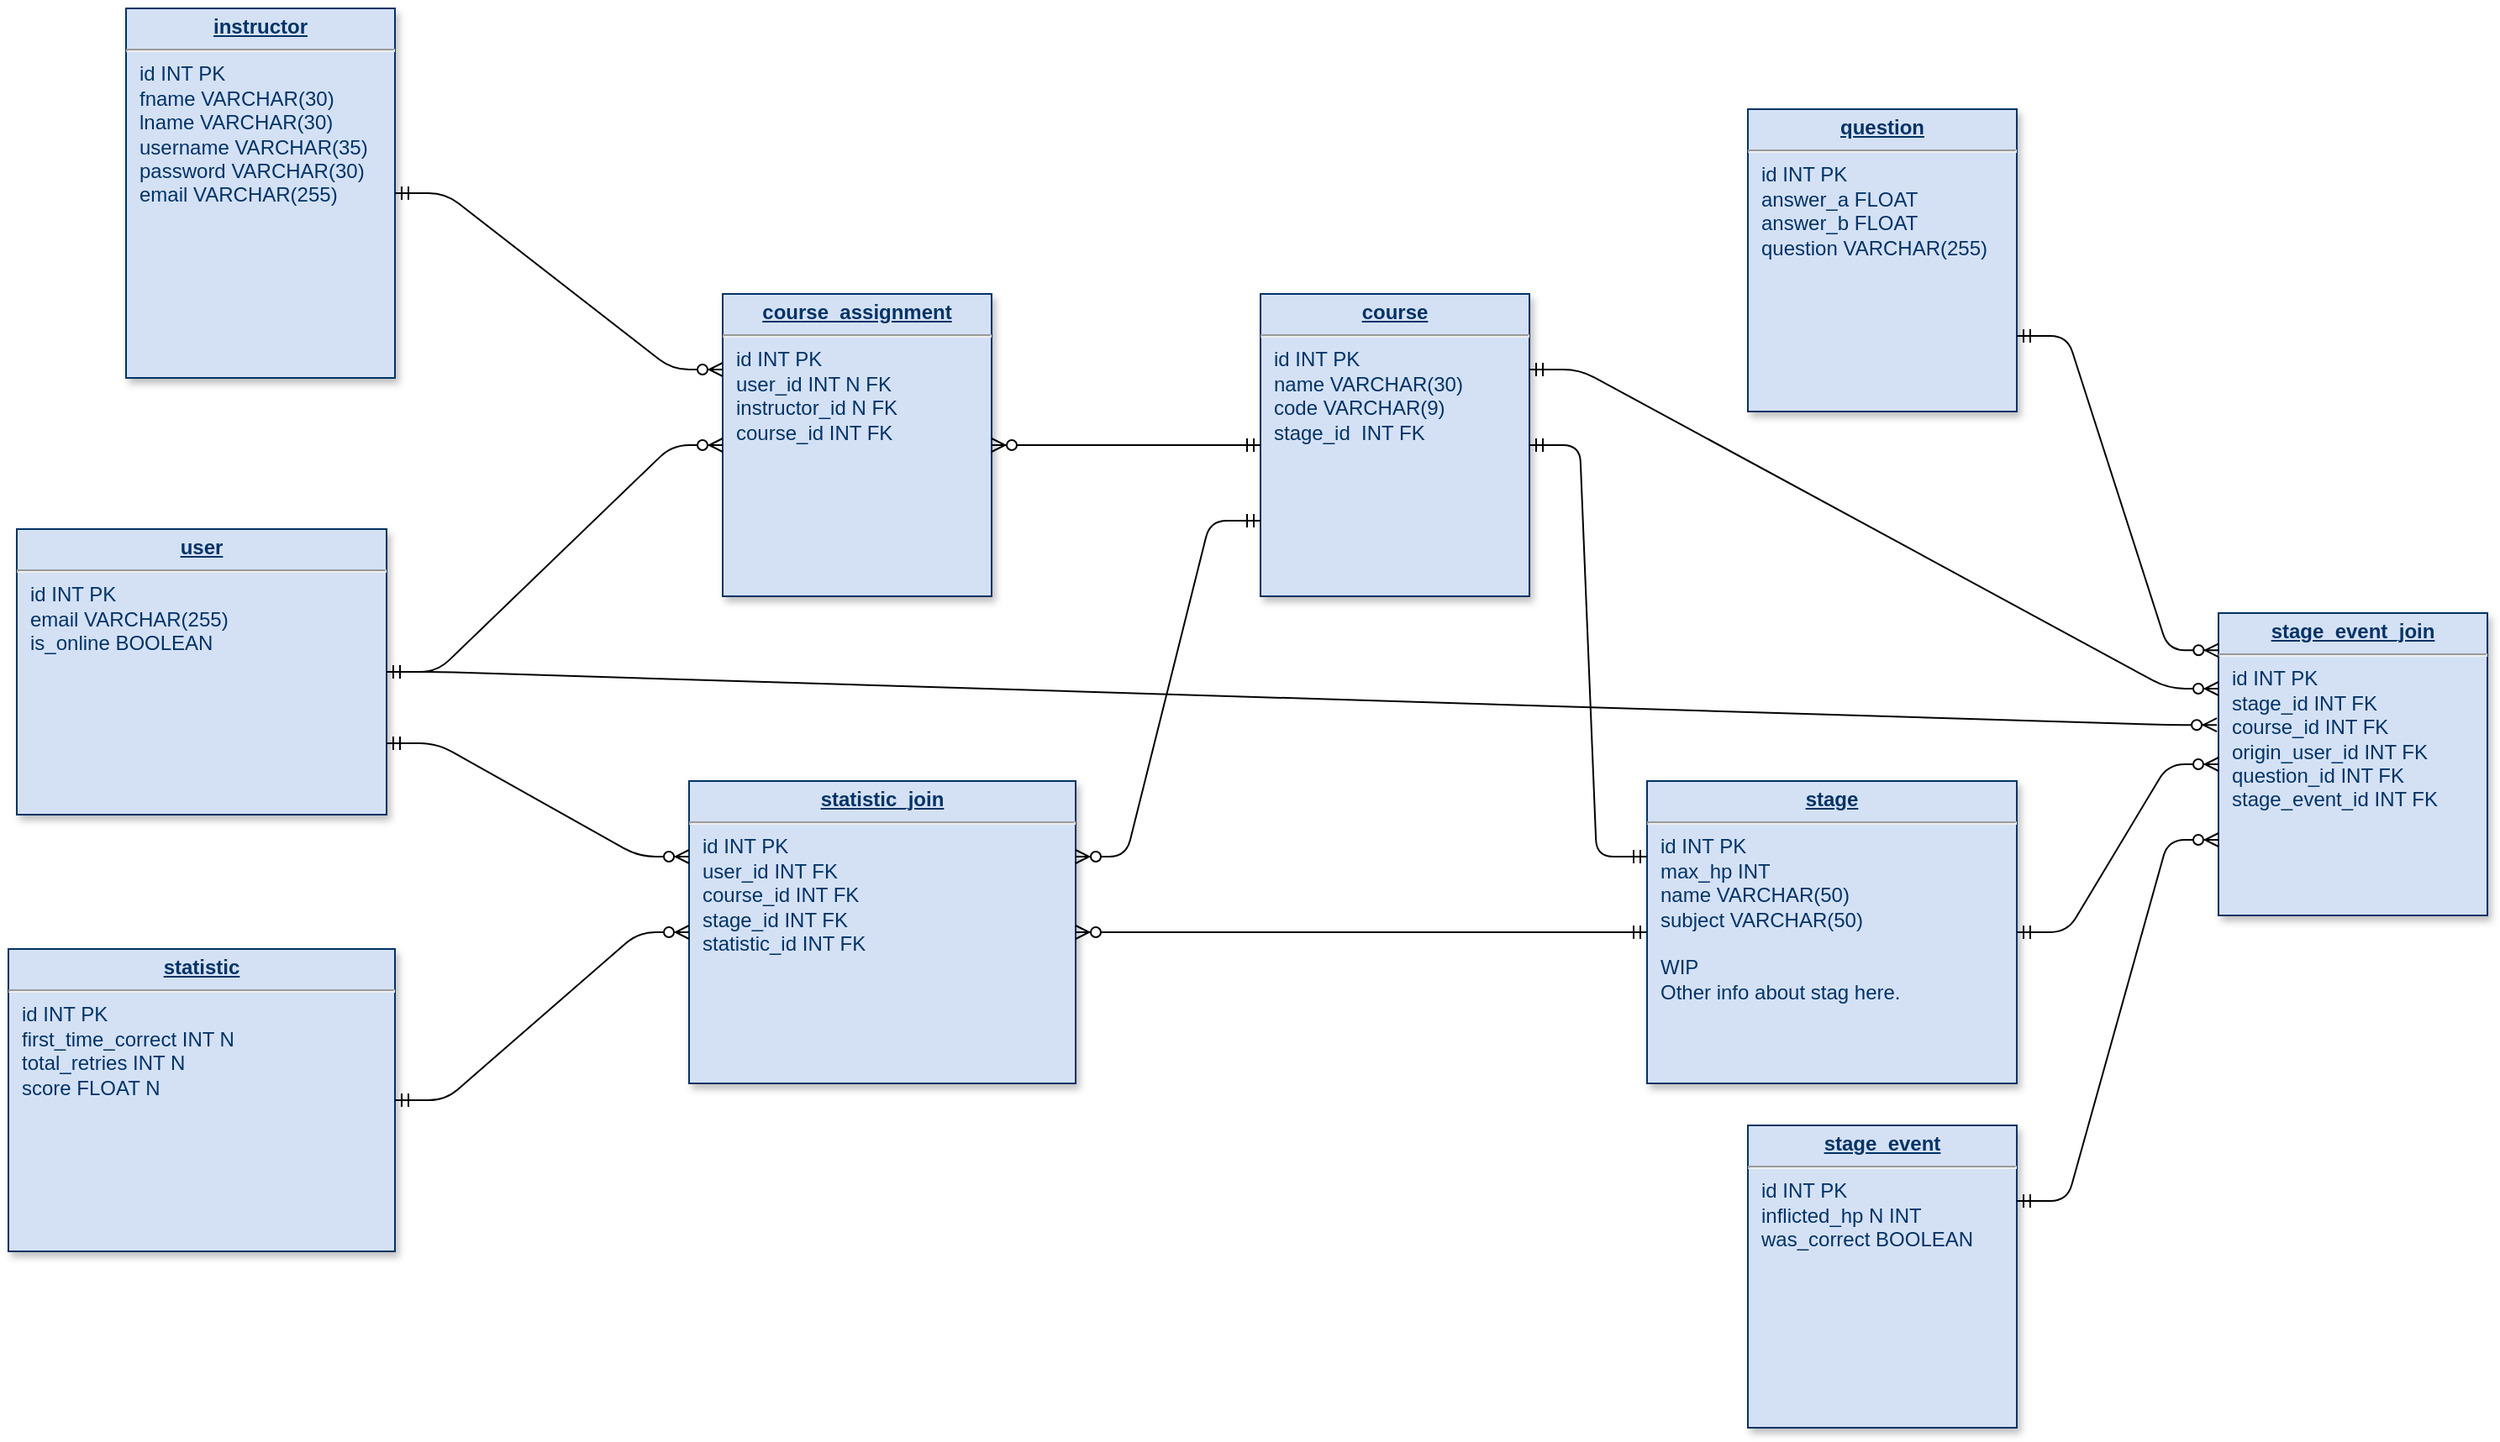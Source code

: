 <mxfile version="15.2.9" type="device"><diagram name="Page-1" id="efa7a0a1-bf9b-a30e-e6df-94a7791c09e9"><mxGraphModel dx="2604" dy="2115" grid="1" gridSize="10" guides="1" tooltips="1" connect="1" arrows="1" fold="1" page="1" pageScale="1" pageWidth="826" pageHeight="1169" background="none" math="0" shadow="0"><root><mxCell id="0"/><mxCell id="1" parent="0"/><mxCell id="qOlPosXaMn5GVqugyYKH-29" value="&lt;p style=&quot;margin: 0px ; margin-top: 4px ; text-align: center ; text-decoration: underline&quot;&gt;&lt;b&gt;question&lt;/b&gt;&lt;/p&gt;&lt;hr&gt;&lt;p style=&quot;margin: 0px ; margin-left: 8px&quot;&gt;id INT PK&lt;/p&gt;&lt;p style=&quot;margin: 0px ; margin-left: 8px&quot;&gt;answer_a FLOAT&lt;br&gt;&lt;/p&gt;&lt;p style=&quot;margin: 0px ; margin-left: 8px&quot;&gt;answer_b FLOAT&lt;/p&gt;&lt;p style=&quot;margin: 0px ; margin-left: 8px&quot;&gt;question VARCHAR(255)&lt;/p&gt;&lt;p style=&quot;margin: 0px ; margin-left: 8px&quot;&gt;&lt;br&gt;&lt;/p&gt;&lt;p style=&quot;margin: 0px ; margin-left: 8px&quot;&gt;&lt;br&gt;&lt;/p&gt;&lt;p style=&quot;margin: 0px ; margin-left: 8px&quot;&gt;&lt;br&gt;&lt;/p&gt;" style="verticalAlign=top;align=left;overflow=fill;fontSize=12;fontFamily=Helvetica;html=1;strokeColor=#003366;shadow=1;fillColor=#D4E1F5;fontColor=#003366" parent="1" vertex="1"><mxGeometry x="690" y="-20.0" width="160" height="180" as="geometry"/></mxCell><mxCell id="w9AdeBRwlKqKyl_Fnquc-29" value="&lt;p style=&quot;margin: 0px ; margin-top: 4px ; text-align: center ; text-decoration: underline&quot;&gt;&lt;b&gt;course&lt;/b&gt;&lt;/p&gt;&lt;hr&gt;&lt;p style=&quot;margin: 0px ; margin-left: 8px&quot;&gt;id INT PK&lt;/p&gt;&lt;p style=&quot;margin: 0px ; margin-left: 8px&quot;&gt;name VARCHAR(30)&lt;/p&gt;&lt;p style=&quot;margin: 0px ; margin-left: 8px&quot;&gt;code VARCHAR(9)&amp;nbsp;&lt;/p&gt;&lt;p style=&quot;margin: 0px ; margin-left: 8px&quot;&gt;stage_id&amp;nbsp; INT FK&lt;/p&gt;&lt;p style=&quot;margin: 0px ; margin-left: 8px&quot;&gt;&lt;br&gt;&lt;/p&gt;&lt;p style=&quot;margin: 0px ; margin-left: 8px&quot;&gt;&lt;span style=&quot;color: rgba(0 , 0 , 0 , 0) ; font-family: monospace ; font-size: 0px&quot;&gt;%3CmxGraphModel%3E%3Croot%3E%3CmxCell%20id%3D%220%22%2F%3E%3CmxCell%20id%3D%221%22%20parent%3D%220%22%2F%3E%3CmxCell%20id%3D%222%22%20value%3D%22%26lt%3Bp%20style%3D%26quot%3Bmargin%3A%200px%20%3B%20margin-top%3A%204px%20%3B%20text-align%3A%20center%20%3B%20text-decoration%3A%20underline%26quot%3B%26gt%3B%26lt%3Bb%26gt%3BSession%26lt%3B%2Fb%26gt%3B%26lt%3B%2Fp%26gt%3B%26lt%3Bhr%26gt%3B%26lt%3Bp%20style%3D%26quot%3Bmargin%3A%200px%20%3B%20margin-left%3A%208px%26quot%3B%26gt%3Bid%20INT%26lt%3B%2Fp%26gt%3B%26lt%3Bp%20style%3D%26quot%3Bmargin%3A%200px%20%3B%20margin-left%3A%208px%26quot%3B%26gt%3B%26lt%3Bbr%26gt%3B%26lt%3B%2Fp%26gt%3B%22%20style%3D%22verticalAlign%3Dtop%3Balign%3Dleft%3Boverflow%3Dfill%3BfontSize%3D12%3BfontFamily%3DHelvetica%3Bhtml%3D1%3BstrokeColor%3D%23003366%3Bshadow%3D1%3BfillColor%3D%23D4E1F5%3BfontColor%3D%23003366%22%20vertex%3D%221%22%20parent%3D%221%22%3E%3CmxGeometry%20x%3D%22333.0%22%20y%3D%22310.0%22%20width%3D%22160%22%20height%3D%22180%22%20as%3D%22geometry%22%2F%3E%3C%2FmxCell%3E%3C%2Froot%3E%3C%2FmxGraphModel%3E&lt;/span&gt;&lt;br&gt;&lt;/p&gt;&lt;p style=&quot;margin: 0px ; margin-left: 8px&quot;&gt;&lt;br&gt;&lt;/p&gt;" style="verticalAlign=top;align=left;overflow=fill;fontSize=12;fontFamily=Helvetica;html=1;strokeColor=#003366;shadow=1;fillColor=#D4E1F5;fontColor=#003366" vertex="1" parent="1"><mxGeometry x="400.0" y="90.0" width="160" height="180" as="geometry"/></mxCell><mxCell id="w9AdeBRwlKqKyl_Fnquc-30" value="&lt;p style=&quot;margin: 0px ; margin-top: 4px ; text-align: center ; text-decoration: underline&quot;&gt;&lt;b&gt;user&lt;/b&gt;&lt;/p&gt;&lt;hr&gt;&lt;p style=&quot;margin: 0px ; margin-left: 8px&quot;&gt;id INT PK&lt;/p&gt;&lt;p style=&quot;margin: 0px ; margin-left: 8px&quot;&gt;email VARCHAR(255)&lt;/p&gt;&lt;p style=&quot;margin: 0px ; margin-left: 8px&quot;&gt;is_online BOOLEAN&lt;/p&gt;&lt;p style=&quot;margin: 0px ; margin-left: 8px&quot;&gt;&lt;br&gt;&lt;/p&gt;&lt;p style=&quot;margin: 0px ; margin-left: 8px&quot;&gt;&lt;span style=&quot;color: rgba(0 , 0 , 0 , 0) ; font-family: monospace ; font-size: 0px&quot;&gt;%3CmxGraphModel%3E%3Croot%3E%3CmxCell%20id%3D%220%22%2F%3E%3CmxCell%20id%3D%221%22%20parent%3D%220%22%2F%3E%3CmxCell%20id%3D%222%22%20value%3D%22%26lt%3Bp%20style%3D%26quot%3Bmargin%3A%200px%20%3B%20margin-top%3A%204px%20%3B%20text-align%3A%20center%20%3B%20text-decoration%3A%20underline%26quot%3B%26gt%3B%26lt%3Bb%26gt%3BSession%26lt%3B%2Fb%26gt%3B%26lt%3B%2Fp%26gt%3B%26lt%3Bhr%26gt%3B%26lt%3Bp%20style%3D%26quot%3Bmargin%3A%200px%20%3B%20margin-left%3A%208px%26quot%3B%26gt%3Bid%20INT%26lt%3B%2Fp%26gt%3B%26lt%3Bp%20style%3D%26quot%3Bmargin%3A%200px%20%3B%20margin-left%3A%208px%26quot%3B%26gt%3B%26lt%3Bbr%26gt%3B%26lt%3B%2Fp%26gt%3B%22%20style%3D%22verticalAlign%3Dtop%3Balign%3Dleft%3Boverflow%3Dfill%3BfontSize%3D12%3BfontFamily%3DHelvetica%3Bhtml%3D1%3BstrokeColor%3D%23003366%3Bshadow%3D1%3BfillColor%3D%23D4E1F5%3BfontColor%3D%23003366%22%20vertex%3D%221%22%20parent%3D%221%22%3E%3CmxGeometry%20x%3D%22333.0%22%20y%3D%22310.0%22%20width%3D%22160%22%20height%3D%22180%22%20as%3D%22geometry%22%2F%3E%3C%2FmxCell%3E%3C%2Froot%3E%3C%2FmxGraphModel%3E&lt;/span&gt;&lt;/p&gt;&lt;p style=&quot;margin: 0px ; margin-left: 8px&quot;&gt;&lt;br&gt;&lt;/p&gt;" style="verticalAlign=top;align=left;overflow=fill;fontSize=12;fontFamily=Helvetica;html=1;strokeColor=#003366;shadow=1;fillColor=#D4E1F5;fontColor=#003366" vertex="1" parent="1"><mxGeometry x="-340" y="230" width="220" height="170" as="geometry"/></mxCell><mxCell id="w9AdeBRwlKqKyl_Fnquc-31" value="&lt;p style=&quot;margin: 0px ; margin-top: 4px ; text-align: center ; text-decoration: underline&quot;&gt;&lt;b&gt;instructor&lt;/b&gt;&lt;/p&gt;&lt;hr&gt;&lt;p style=&quot;margin: 0px ; margin-left: 8px&quot;&gt;id INT PK&lt;/p&gt;&lt;p style=&quot;margin: 0px 0px 0px 8px&quot;&gt;fname VARCHAR(30)&lt;/p&gt;&lt;p style=&quot;margin: 0px 0px 0px 8px&quot;&gt;lname VARCHAR(30)&lt;br&gt;&lt;/p&gt;&lt;p style=&quot;margin: 0px 0px 0px 8px&quot;&gt;username VARCHAR(35)&lt;/p&gt;&lt;p style=&quot;margin: 0px 0px 0px 8px&quot;&gt;password VARCHAR(30)&lt;/p&gt;&lt;p style=&quot;margin: 0px ; margin-left: 8px&quot;&gt;&lt;span&gt;email VARCHAR(255)&lt;/span&gt;&lt;span style=&quot;color: rgba(0 , 0 , 0 , 0) ; font-family: monospace ; font-size: 0px&quot;&gt;%3CmxGraphModel%3E%3Croot%3E%3CmxCell%20id%3D%220%22%2F%3E%3CmxCell%20id%3D%221%22%20parent%3D%220%22%2F%3E%3CmxCell%20id%3D%222%22%20value%3D%22%26lt%3Bp%20style%3D%26quot%3Bmargin%3A%200px%20%3B%20margin-top%3A%204px%20%3B%20text-align%3A%20center%20%3B%20text-decoration%3A%20underline%26quot%3B%26gt%3B%26lt%3Bb%26gt%3BSession%26lt%3B%2Fb%26gt%3B%26lt%3B%2Fp%26gt%3B%26lt%3Bhr%26gt%3B%26lt%3Bp%20style%3D%26quot%3Bmargin%3A%200px%20%3B%20margin-left%3A%208px%26quot%3B%26gt%3Bid%20INT%26lt%3B%2Fp%26gt%3B%26lt%3Bp%20style%3D%26quot%3Bmargin%3A%200px%20%3B%20margin-left%3A%208px%26quot%3B%26gt%3B%26lt%3Bbr%26gt%3B%26lt%3B%2Fp%26gt%3B%22%20style%3D%22verticalAlign%3Dtop%3Balign%3Dleft%3Boverflow%3Dfill%3BfontSize%3D12%3BfontFamily%3DHelvetica%3Bhtml%3D1%3BstrokeColor%3D%23003366%3Bshadow%3D1%3BfillColor%3D%23D4E1F5%3BfontColor%3D%23003366%22%20vertex%3D%221%22%20parent%3D%221%22%3E%3CmxGeometry%20x%3D%22333.0%22%20y%3D%22310.0%22%20width%3D%22160%22%20height%3D%22180%22%20as%3D%22geometry%22%2F%3E%3C%2FmxCell%3E%3C%2Froot%3E%3C%2FmxGraphModel%3Ee&lt;/span&gt;&lt;/p&gt;" style="verticalAlign=top;align=left;overflow=fill;fontSize=12;fontFamily=Helvetica;html=1;strokeColor=#003366;shadow=1;fillColor=#D4E1F5;fontColor=#003366" vertex="1" parent="1"><mxGeometry x="-275" y="-80" width="160" height="220" as="geometry"/></mxCell><mxCell id="w9AdeBRwlKqKyl_Fnquc-32" value="&lt;p style=&quot;margin: 0px ; margin-top: 4px ; text-align: center ; text-decoration: underline&quot;&gt;&lt;b&gt;stage&lt;/b&gt;&lt;/p&gt;&lt;hr&gt;&lt;p style=&quot;margin: 0px ; margin-left: 8px&quot;&gt;id INT PK&lt;/p&gt;&lt;p style=&quot;margin: 0px ; margin-left: 8px&quot;&gt;max_hp INT&lt;/p&gt;&lt;p style=&quot;margin: 0px ; margin-left: 8px&quot;&gt;name VARCHAR(50)&lt;/p&gt;&lt;p style=&quot;margin: 0px ; margin-left: 8px&quot;&gt;subject VARCHAR(50)&lt;/p&gt;&lt;p style=&quot;margin: 0px ; margin-left: 8px&quot;&gt;&lt;br&gt;&lt;/p&gt;&lt;p style=&quot;margin: 0px ; margin-left: 8px&quot;&gt;WIP&lt;/p&gt;&lt;p style=&quot;margin: 0px ; margin-left: 8px&quot;&gt;Other info about stag here.&amp;nbsp;&lt;/p&gt;&lt;p style=&quot;margin: 0px ; margin-left: 8px&quot;&gt;&lt;br&gt;&lt;/p&gt;" style="verticalAlign=top;align=left;overflow=fill;fontSize=12;fontFamily=Helvetica;html=1;strokeColor=#003366;shadow=1;fillColor=#D4E1F5;fontColor=#003366" vertex="1" parent="1"><mxGeometry x="630" y="380" width="220" height="180" as="geometry"/></mxCell><mxCell id="w9AdeBRwlKqKyl_Fnquc-33" value="&lt;p style=&quot;margin: 0px ; margin-top: 4px ; text-align: center ; text-decoration: underline&quot;&gt;&lt;b&gt;course_assignment&lt;/b&gt;&lt;/p&gt;&lt;hr&gt;&lt;p style=&quot;margin: 0px ; margin-left: 8px&quot;&gt;id INT PK&lt;/p&gt;&lt;p style=&quot;margin: 0px ; margin-left: 8px&quot;&gt;user_id INT N FK&amp;nbsp;&lt;/p&gt;&lt;p style=&quot;margin: 0px ; margin-left: 8px&quot;&gt;instructor_id N FK&lt;/p&gt;&lt;p style=&quot;margin: 0px ; margin-left: 8px&quot;&gt;course_id INT FK&lt;/p&gt;&lt;p style=&quot;margin: 0px ; margin-left: 8px&quot;&gt;&lt;span style=&quot;color: rgba(0 , 0 , 0 , 0) ; font-family: monospace ; font-size: 0px&quot;&gt;%3CmxGraphModel%3E%3Croot%3E%3CmxCell%20id%3D%220%22%2F%3E%3CmxCell%20id%3D%221%22%20parent%3D%220%22%2F%3E%3CmxCell%20id%3D%222%22%20value%3D%22%26lt%3Bp%20style%3D%26quot%3Bmargin%3A%200px%20%3B%20margin-top%3A%204px%20%3B%20text-align%3A%20center%20%3B%20text-decoration%3A%20underline%26quot%3B%26gt%3B%26lt%3Bb%26gt%3BSession%26lt%3B%2Fb%26gt%3B%26lt%3B%2Fp%26gt%3B%26lt%3Bhr%26gt%3B%26lt%3Bp%20style%3D%26quot%3Bmargin%3A%200px%20%3B%20margin-left%3A%208px%26quot%3B%26gt%3Bid%20INT%26lt%3B%2Fp%26gt%3B%26lt%3Bp%20style%3D%26quot%3Bmargin%3A%200px%20%3B%20margin-left%3A%208px%26quot%3B%26gt%3B%26lt%3Bbr%26gt%3B%26lt%3B%2Fp%26gt%3B%22%20style%3D%22verticalAlign%3Dtop%3Balign%3Dleft%3Boverflow%3Dfill%3BfontSize%3D12%3BfontFamily%3DHelvetica%3Bhtml%3D1%3BstrokeColor%3D%23003366%3Bshadow%3D1%3BfillColor%3D%23D4E1F5%3BfontColor%3D%23003366%22%20vertex%3D%221%22%20parent%3D%221%22%3E%3CmxGeometry%20x%3D%22333.0%22%20y%3D%22310.0%22%20width%3D%22160%22%20height%3D%22180%22%20as%3D%22geometry%22%2F%3E%3C%2FmxCell%3E%3C%2Froot%3E%3C%2FmxGraphModel%3E&lt;/span&gt;&lt;br&gt;&lt;/p&gt;&lt;p style=&quot;margin: 0px ; margin-left: 8px&quot;&gt;&lt;br&gt;&lt;/p&gt;" style="verticalAlign=top;align=left;overflow=fill;fontSize=12;fontFamily=Helvetica;html=1;strokeColor=#003366;shadow=1;fillColor=#D4E1F5;fontColor=#003366" vertex="1" parent="1"><mxGeometry x="80.0" y="90.0" width="160" height="180" as="geometry"/></mxCell><mxCell id="w9AdeBRwlKqKyl_Fnquc-34" value="&lt;p style=&quot;margin: 0px ; margin-top: 4px ; text-align: center ; text-decoration: underline&quot;&gt;&lt;b&gt;statistic&lt;/b&gt;&lt;/p&gt;&lt;hr&gt;&lt;p style=&quot;margin: 0px ; margin-left: 8px&quot;&gt;id INT PK&lt;/p&gt;&lt;p style=&quot;margin: 0px ; margin-left: 8px&quot;&gt;first_time_correct INT N&lt;/p&gt;&lt;p style=&quot;margin: 0px ; margin-left: 8px&quot;&gt;total_retries INT N&lt;/p&gt;&lt;p style=&quot;margin: 0px ; margin-left: 8px&quot;&gt;score FLOAT N&lt;/p&gt;&lt;p style=&quot;margin: 0px ; margin-left: 8px&quot;&gt;&lt;br&gt;&lt;/p&gt;" style="verticalAlign=top;align=left;overflow=fill;fontSize=12;fontFamily=Helvetica;html=1;strokeColor=#003366;shadow=1;fillColor=#D4E1F5;fontColor=#003366" vertex="1" parent="1"><mxGeometry x="-345" y="480" width="230" height="180" as="geometry"/></mxCell><mxCell id="w9AdeBRwlKqKyl_Fnquc-35" value="" style="edgeStyle=entityRelationEdgeStyle;fontSize=12;html=1;endArrow=ERzeroToMany;startArrow=ERmandOne;exitX=1;exitY=0.5;exitDx=0;exitDy=0;entryX=0;entryY=0.5;entryDx=0;entryDy=0;" edge="1" parent="1" source="w9AdeBRwlKqKyl_Fnquc-30" target="w9AdeBRwlKqKyl_Fnquc-33"><mxGeometry width="100" height="100" relative="1" as="geometry"><mxPoint x="-40" y="210" as="sourcePoint"/><mxPoint x="60" y="110" as="targetPoint"/></mxGeometry></mxCell><mxCell id="w9AdeBRwlKqKyl_Fnquc-36" value="" style="edgeStyle=entityRelationEdgeStyle;fontSize=12;html=1;endArrow=ERzeroToMany;startArrow=ERmandOne;exitX=1;exitY=0.5;exitDx=0;exitDy=0;entryX=0;entryY=0.25;entryDx=0;entryDy=0;" edge="1" parent="1" source="w9AdeBRwlKqKyl_Fnquc-31" target="w9AdeBRwlKqKyl_Fnquc-33"><mxGeometry width="100" height="100" relative="1" as="geometry"><mxPoint x="150" y="80" as="sourcePoint"/><mxPoint x="310" y="60" as="targetPoint"/></mxGeometry></mxCell><mxCell id="w9AdeBRwlKqKyl_Fnquc-42" value="" style="edgeStyle=entityRelationEdgeStyle;fontSize=12;html=1;endArrow=ERmandOne;startArrow=ERmandOne;entryX=1;entryY=0.5;entryDx=0;entryDy=0;exitX=0;exitY=0.25;exitDx=0;exitDy=0;" edge="1" parent="1" source="w9AdeBRwlKqKyl_Fnquc-32" target="w9AdeBRwlKqKyl_Fnquc-29"><mxGeometry width="100" height="100" relative="1" as="geometry"><mxPoint x="580" y="370" as="sourcePoint"/><mxPoint x="650.0" y="225.0" as="targetPoint"/></mxGeometry></mxCell><mxCell id="w9AdeBRwlKqKyl_Fnquc-43" value="&lt;p style=&quot;margin: 0px ; margin-top: 4px ; text-align: center ; text-decoration: underline&quot;&gt;&lt;b&gt;stage_event_join&lt;/b&gt;&lt;/p&gt;&lt;hr&gt;&lt;p style=&quot;margin: 0px ; margin-left: 8px&quot;&gt;id INT PK&lt;/p&gt;&lt;p style=&quot;margin: 0px ; margin-left: 8px&quot;&gt;stage_id INT FK&lt;/p&gt;&lt;p style=&quot;margin: 0px ; margin-left: 8px&quot;&gt;course_id INT FK&lt;/p&gt;&lt;p style=&quot;margin: 0px ; margin-left: 8px&quot;&gt;origin_user_id INT FK&lt;/p&gt;&lt;p style=&quot;margin: 0px ; margin-left: 8px&quot;&gt;question_id INT FK&lt;/p&gt;&lt;p style=&quot;margin: 0px ; margin-left: 8px&quot;&gt;stage_event_id INT FK&lt;/p&gt;&lt;p style=&quot;margin: 0px ; margin-left: 8px&quot;&gt;&lt;br&gt;&lt;/p&gt;&lt;p style=&quot;margin: 0px ; margin-left: 8px&quot;&gt;&lt;br&gt;&lt;/p&gt;&lt;p style=&quot;margin: 0px ; margin-left: 8px&quot;&gt;&lt;br&gt;&lt;/p&gt;" style="verticalAlign=top;align=left;overflow=fill;fontSize=12;fontFamily=Helvetica;html=1;strokeColor=#003366;shadow=1;fillColor=#D4E1F5;fontColor=#003366" vertex="1" parent="1"><mxGeometry x="970" y="280.0" width="160" height="180" as="geometry"/></mxCell><mxCell id="w9AdeBRwlKqKyl_Fnquc-47" value="" style="edgeStyle=entityRelationEdgeStyle;fontSize=12;html=1;endArrow=ERzeroToMany;startArrow=ERmandOne;exitX=0;exitY=0.5;exitDx=0;exitDy=0;entryX=1;entryY=0.5;entryDx=0;entryDy=0;" edge="1" parent="1" source="w9AdeBRwlKqKyl_Fnquc-29" target="w9AdeBRwlKqKyl_Fnquc-33"><mxGeometry width="100" height="100" relative="1" as="geometry"><mxPoint x="280" y="50" as="sourcePoint"/><mxPoint x="380" y="-50" as="targetPoint"/></mxGeometry></mxCell><mxCell id="w9AdeBRwlKqKyl_Fnquc-48" value="&lt;p style=&quot;margin: 0px ; margin-top: 4px ; text-align: center ; text-decoration: underline&quot;&gt;&lt;b&gt;statistic_join&lt;/b&gt;&lt;/p&gt;&lt;hr&gt;&lt;p style=&quot;margin: 0px ; margin-left: 8px&quot;&gt;id INT PK&lt;/p&gt;&lt;p style=&quot;margin: 0px ; margin-left: 8px&quot;&gt;user_id INT FK&lt;/p&gt;&lt;p style=&quot;margin: 0px ; margin-left: 8px&quot;&gt;course_id INT FK&lt;/p&gt;&lt;p style=&quot;margin: 0px ; margin-left: 8px&quot;&gt;stage_id INT FK&lt;/p&gt;&lt;p style=&quot;margin: 0px ; margin-left: 8px&quot;&gt;statistic_id INT FK&lt;/p&gt;&lt;p style=&quot;margin: 0px ; margin-left: 8px&quot;&gt;&lt;br&gt;&lt;/p&gt;" style="verticalAlign=top;align=left;overflow=fill;fontSize=12;fontFamily=Helvetica;html=1;strokeColor=#003366;shadow=1;fillColor=#D4E1F5;fontColor=#003366" vertex="1" parent="1"><mxGeometry x="60" y="380" width="230" height="180" as="geometry"/></mxCell><mxCell id="w9AdeBRwlKqKyl_Fnquc-50" value="" style="edgeStyle=entityRelationEdgeStyle;fontSize=12;html=1;endArrow=ERzeroToMany;startArrow=ERmandOne;exitX=1;exitY=0.5;exitDx=0;exitDy=0;entryX=0;entryY=0.5;entryDx=0;entryDy=0;" edge="1" parent="1" source="w9AdeBRwlKqKyl_Fnquc-34" target="w9AdeBRwlKqKyl_Fnquc-48"><mxGeometry width="100" height="100" relative="1" as="geometry"><mxPoint x="450" y="800.0" as="sourcePoint"/><mxPoint x="330" y="800.0" as="targetPoint"/></mxGeometry></mxCell><mxCell id="w9AdeBRwlKqKyl_Fnquc-51" value="" style="edgeStyle=entityRelationEdgeStyle;fontSize=12;html=1;endArrow=ERzeroToMany;startArrow=ERmandOne;entryX=1;entryY=0.5;entryDx=0;entryDy=0;exitX=0;exitY=0.5;exitDx=0;exitDy=0;" edge="1" parent="1" source="w9AdeBRwlKqKyl_Fnquc-32" target="w9AdeBRwlKqKyl_Fnquc-48"><mxGeometry width="100" height="100" relative="1" as="geometry"><mxPoint x="160" y="630" as="sourcePoint"/><mxPoint x="300" y="719.17" as="targetPoint"/></mxGeometry></mxCell><mxCell id="w9AdeBRwlKqKyl_Fnquc-52" value="" style="edgeStyle=entityRelationEdgeStyle;fontSize=12;html=1;endArrow=ERzeroToMany;startArrow=ERmandOne;exitX=0;exitY=0.75;exitDx=0;exitDy=0;entryX=1;entryY=0.25;entryDx=0;entryDy=0;" edge="1" parent="1" source="w9AdeBRwlKqKyl_Fnquc-29" target="w9AdeBRwlKqKyl_Fnquc-48"><mxGeometry width="100" height="100" relative="1" as="geometry"><mxPoint x="140" y="360.0" as="sourcePoint"/><mxPoint x="20" y="360.0" as="targetPoint"/></mxGeometry></mxCell><mxCell id="w9AdeBRwlKqKyl_Fnquc-53" value="" style="edgeStyle=entityRelationEdgeStyle;fontSize=12;html=1;endArrow=ERzeroToMany;startArrow=ERmandOne;exitX=1;exitY=0.75;exitDx=0;exitDy=0;entryX=0;entryY=0.25;entryDx=0;entryDy=0;" edge="1" parent="1" source="w9AdeBRwlKqKyl_Fnquc-30" target="w9AdeBRwlKqKyl_Fnquc-48"><mxGeometry width="100" height="100" relative="1" as="geometry"><mxPoint x="-250" y="400.0" as="sourcePoint"/><mxPoint x="-370" y="400.0" as="targetPoint"/></mxGeometry></mxCell><mxCell id="w9AdeBRwlKqKyl_Fnquc-54" value="&lt;p style=&quot;margin: 0px ; margin-top: 4px ; text-align: center ; text-decoration: underline&quot;&gt;&lt;b&gt;stage_event&lt;/b&gt;&lt;/p&gt;&lt;hr&gt;&lt;p style=&quot;margin: 0px ; margin-left: 8px&quot;&gt;id INT PK&lt;/p&gt;&lt;p style=&quot;margin: 0px ; margin-left: 8px&quot;&gt;inflicted_hp N INT&lt;/p&gt;&lt;p style=&quot;margin: 0px ; margin-left: 8px&quot;&gt;was_correct BOOLEAN&lt;/p&gt;&lt;p style=&quot;margin: 0px ; margin-left: 8px&quot;&gt;&lt;br&gt;&lt;/p&gt;&lt;p style=&quot;margin: 0px ; margin-left: 8px&quot;&gt;&lt;br&gt;&lt;/p&gt;&lt;p style=&quot;margin: 0px ; margin-left: 8px&quot;&gt;&lt;br&gt;&lt;/p&gt;" style="verticalAlign=top;align=left;overflow=fill;fontSize=12;fontFamily=Helvetica;html=1;strokeColor=#003366;shadow=1;fillColor=#D4E1F5;fontColor=#003366" vertex="1" parent="1"><mxGeometry x="690.0" y="585.0" width="160" height="180" as="geometry"/></mxCell><mxCell id="w9AdeBRwlKqKyl_Fnquc-55" value="" style="edgeStyle=entityRelationEdgeStyle;fontSize=12;html=1;endArrow=ERzeroToMany;startArrow=ERmandOne;exitX=1;exitY=0.25;exitDx=0;exitDy=0;entryX=0;entryY=0.75;entryDx=0;entryDy=0;" edge="1" parent="1" source="w9AdeBRwlKqKyl_Fnquc-54" target="w9AdeBRwlKqKyl_Fnquc-43"><mxGeometry width="100" height="100" relative="1" as="geometry"><mxPoint x="670" y="585" as="sourcePoint"/><mxPoint x="730" y="425" as="targetPoint"/></mxGeometry></mxCell><mxCell id="w9AdeBRwlKqKyl_Fnquc-56" value="" style="edgeStyle=entityRelationEdgeStyle;fontSize=12;html=1;endArrow=ERzeroToMany;startArrow=ERmandOne;exitX=1;exitY=0.5;exitDx=0;exitDy=0;entryX=0;entryY=0.5;entryDx=0;entryDy=0;fontStyle=1" edge="1" parent="1" source="w9AdeBRwlKqKyl_Fnquc-32" target="w9AdeBRwlKqKyl_Fnquc-43"><mxGeometry width="100" height="100" relative="1" as="geometry"><mxPoint x="670" y="630.0" as="sourcePoint"/><mxPoint x="760" y="490.0" as="targetPoint"/></mxGeometry></mxCell><mxCell id="w9AdeBRwlKqKyl_Fnquc-58" value="" style="edgeStyle=entityRelationEdgeStyle;fontSize=12;html=1;endArrow=ERzeroToMany;startArrow=ERmandOne;entryX=-0.006;entryY=0.37;entryDx=0;entryDy=0;fontStyle=1;entryPerimeter=0;" edge="1" parent="1" source="w9AdeBRwlKqKyl_Fnquc-30" target="w9AdeBRwlKqKyl_Fnquc-43"><mxGeometry width="100" height="100" relative="1" as="geometry"><mxPoint x="690" y="480.0" as="sourcePoint"/><mxPoint x="780" y="340.0" as="targetPoint"/></mxGeometry></mxCell><mxCell id="w9AdeBRwlKqKyl_Fnquc-59" value="" style="edgeStyle=entityRelationEdgeStyle;fontSize=12;html=1;endArrow=ERzeroToMany;startArrow=ERmandOne;exitX=1;exitY=0.75;exitDx=0;exitDy=0;entryX=0.001;entryY=0.123;entryDx=0;entryDy=0;fontStyle=1;entryPerimeter=0;" edge="1" parent="1" source="qOlPosXaMn5GVqugyYKH-29" target="w9AdeBRwlKqKyl_Fnquc-43"><mxGeometry width="100" height="100" relative="1" as="geometry"><mxPoint x="510" y="350" as="sourcePoint"/><mxPoint x="910" y="380.0" as="targetPoint"/></mxGeometry></mxCell><mxCell id="w9AdeBRwlKqKyl_Fnquc-61" value="" style="edgeStyle=entityRelationEdgeStyle;fontSize=12;html=1;endArrow=ERzeroToMany;startArrow=ERmandOne;exitX=1;exitY=0.25;exitDx=0;exitDy=0;entryX=0;entryY=0.25;entryDx=0;entryDy=0;fontStyle=1;" edge="1" parent="1" source="w9AdeBRwlKqKyl_Fnquc-29" target="w9AdeBRwlKqKyl_Fnquc-43"><mxGeometry width="100" height="100" relative="1" as="geometry"><mxPoint x="779.84" y="120.0" as="sourcePoint"/><mxPoint x="890.0" y="317.14" as="targetPoint"/></mxGeometry></mxCell></root></mxGraphModel></diagram></mxfile>